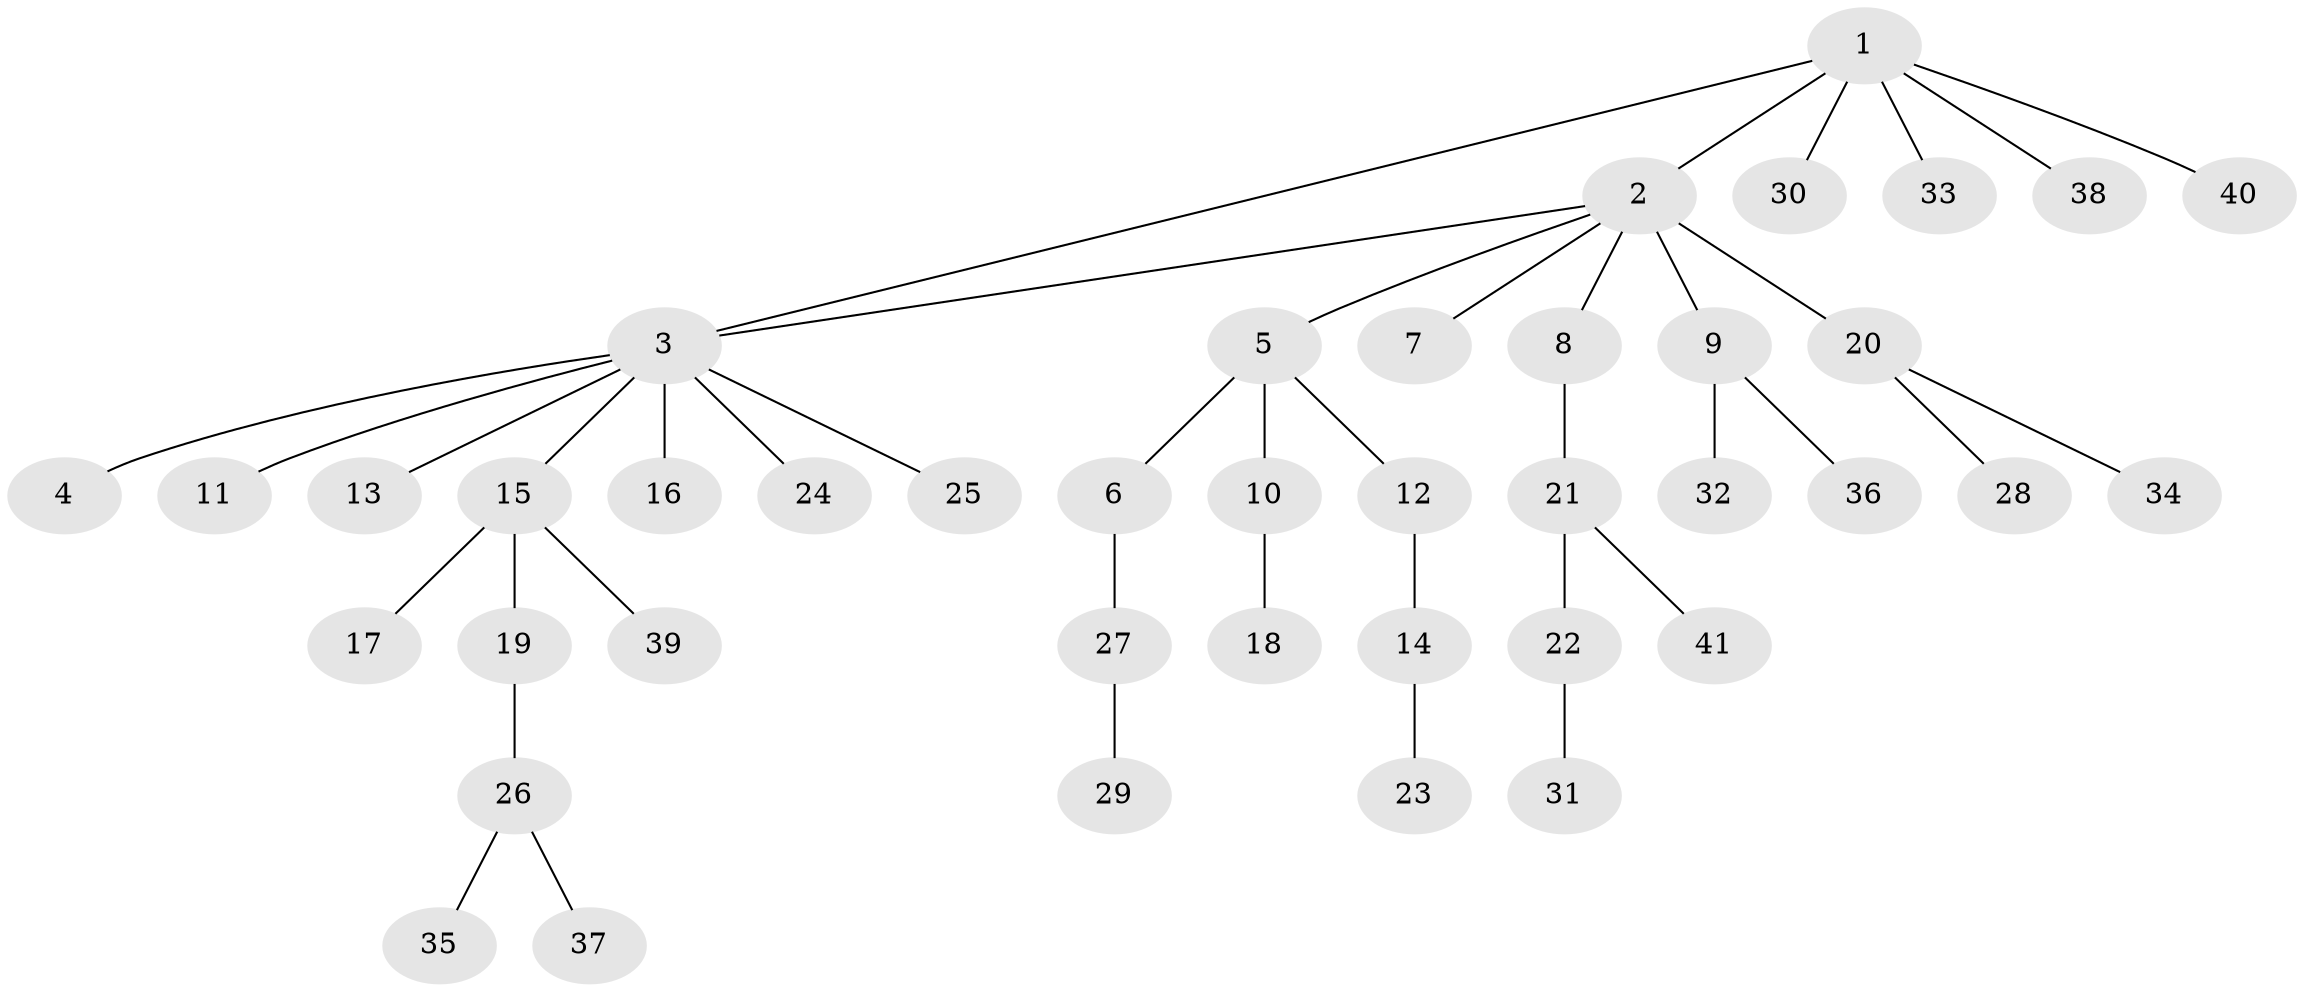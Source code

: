 // original degree distribution, {2: 0.2682926829268293, 12: 0.012195121951219513, 10: 0.012195121951219513, 5: 0.04878048780487805, 4: 0.06097560975609756, 6: 0.012195121951219513, 1: 0.5487804878048781, 3: 0.036585365853658534}
// Generated by graph-tools (version 1.1) at 2025/35/03/09/25 02:35:21]
// undirected, 41 vertices, 41 edges
graph export_dot {
graph [start="1"]
  node [color=gray90,style=filled];
  1;
  2;
  3;
  4;
  5;
  6;
  7;
  8;
  9;
  10;
  11;
  12;
  13;
  14;
  15;
  16;
  17;
  18;
  19;
  20;
  21;
  22;
  23;
  24;
  25;
  26;
  27;
  28;
  29;
  30;
  31;
  32;
  33;
  34;
  35;
  36;
  37;
  38;
  39;
  40;
  41;
  1 -- 2 [weight=1.0];
  1 -- 3 [weight=1.0];
  1 -- 30 [weight=1.0];
  1 -- 33 [weight=1.0];
  1 -- 38 [weight=1.0];
  1 -- 40 [weight=1.0];
  2 -- 3 [weight=1.0];
  2 -- 5 [weight=1.0];
  2 -- 7 [weight=1.0];
  2 -- 8 [weight=1.0];
  2 -- 9 [weight=1.0];
  2 -- 20 [weight=4.0];
  3 -- 4 [weight=1.0];
  3 -- 11 [weight=1.0];
  3 -- 13 [weight=1.0];
  3 -- 15 [weight=1.0];
  3 -- 16 [weight=1.0];
  3 -- 24 [weight=1.0];
  3 -- 25 [weight=1.0];
  5 -- 6 [weight=1.0];
  5 -- 10 [weight=1.0];
  5 -- 12 [weight=1.0];
  6 -- 27 [weight=3.0];
  8 -- 21 [weight=1.0];
  9 -- 32 [weight=1.0];
  9 -- 36 [weight=1.0];
  10 -- 18 [weight=3.0];
  12 -- 14 [weight=1.0];
  14 -- 23 [weight=3.0];
  15 -- 17 [weight=1.0];
  15 -- 19 [weight=1.0];
  15 -- 39 [weight=1.0];
  19 -- 26 [weight=1.0];
  20 -- 28 [weight=1.0];
  20 -- 34 [weight=1.0];
  21 -- 22 [weight=1.0];
  21 -- 41 [weight=1.0];
  22 -- 31 [weight=1.0];
  26 -- 35 [weight=1.0];
  26 -- 37 [weight=1.0];
  27 -- 29 [weight=1.0];
}
